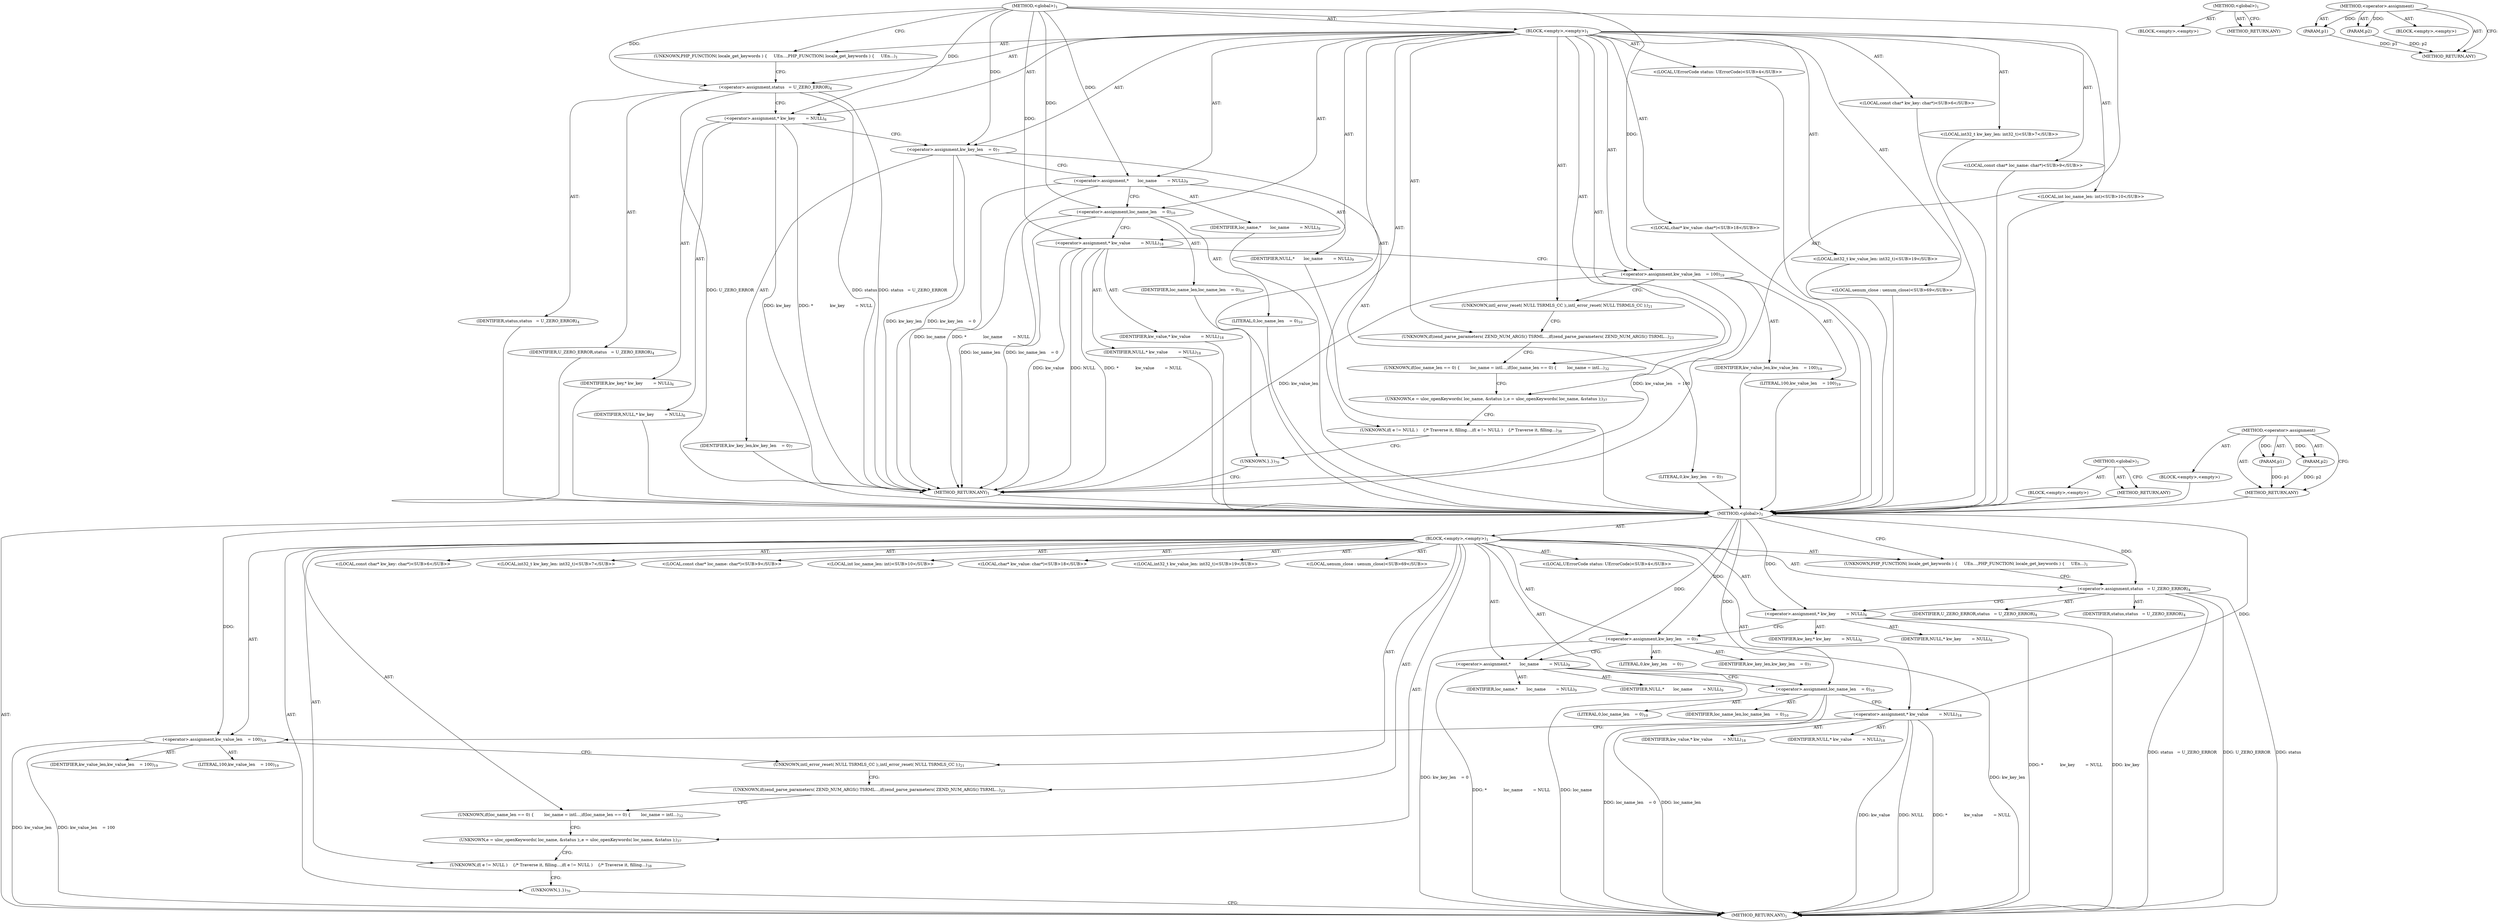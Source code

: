 digraph "&lt;operator&gt;.assignment" {
vulnerable_6 [label=<(METHOD,&lt;global&gt;)<SUB>1</SUB>>];
vulnerable_7 [label=<(BLOCK,&lt;empty&gt;,&lt;empty&gt;)<SUB>1</SUB>>];
vulnerable_8 [label=<(UNKNOWN,PHP_FUNCTION( locale_get_keywords )
 {
     UEn...,PHP_FUNCTION( locale_get_keywords )
 {
     UEn...)<SUB>1</SUB>>];
vulnerable_9 [label="<(LOCAL,UErrorCode status: UErrorCode)<SUB>4</SUB>>"];
vulnerable_10 [label=<(&lt;operator&gt;.assignment,status   = U_ZERO_ERROR)<SUB>4</SUB>>];
vulnerable_11 [label=<(IDENTIFIER,status,status   = U_ZERO_ERROR)<SUB>4</SUB>>];
vulnerable_12 [label=<(IDENTIFIER,U_ZERO_ERROR,status   = U_ZERO_ERROR)<SUB>4</SUB>>];
vulnerable_13 [label="<(LOCAL,const char* kw_key: char*)<SUB>6</SUB>>"];
vulnerable_14 [label=<(&lt;operator&gt;.assignment,*	 	kw_key        = NULL)<SUB>6</SUB>>];
vulnerable_15 [label=<(IDENTIFIER,kw_key,*	 	kw_key        = NULL)<SUB>6</SUB>>];
vulnerable_16 [label=<(IDENTIFIER,NULL,*	 	kw_key        = NULL)<SUB>6</SUB>>];
vulnerable_17 [label="<(LOCAL,int32_t kw_key_len: int32_t)<SUB>7</SUB>>"];
vulnerable_18 [label=<(&lt;operator&gt;.assignment,kw_key_len    = 0)<SUB>7</SUB>>];
vulnerable_19 [label=<(IDENTIFIER,kw_key_len,kw_key_len    = 0)<SUB>7</SUB>>];
vulnerable_20 [label=<(LITERAL,0,kw_key_len    = 0)<SUB>7</SUB>>];
vulnerable_21 [label="<(LOCAL,const char* loc_name: char*)<SUB>9</SUB>>"];
vulnerable_22 [label=<(&lt;operator&gt;.assignment,*       	loc_name        = NULL)<SUB>9</SUB>>];
vulnerable_23 [label=<(IDENTIFIER,loc_name,*       	loc_name        = NULL)<SUB>9</SUB>>];
vulnerable_24 [label=<(IDENTIFIER,NULL,*       	loc_name        = NULL)<SUB>9</SUB>>];
vulnerable_25 [label="<(LOCAL,int loc_name_len: int)<SUB>10</SUB>>"];
vulnerable_26 [label=<(&lt;operator&gt;.assignment,loc_name_len    = 0)<SUB>10</SUB>>];
vulnerable_27 [label=<(IDENTIFIER,loc_name_len,loc_name_len    = 0)<SUB>10</SUB>>];
vulnerable_28 [label=<(LITERAL,0,loc_name_len    = 0)<SUB>10</SUB>>];
vulnerable_29 [label="<(LOCAL,char* kw_value: char*)<SUB>18</SUB>>"];
vulnerable_30 [label=<(&lt;operator&gt;.assignment,*	 	kw_value        = NULL)<SUB>18</SUB>>];
vulnerable_31 [label=<(IDENTIFIER,kw_value,*	 	kw_value        = NULL)<SUB>18</SUB>>];
vulnerable_32 [label=<(IDENTIFIER,NULL,*	 	kw_value        = NULL)<SUB>18</SUB>>];
vulnerable_33 [label="<(LOCAL,int32_t kw_value_len: int32_t)<SUB>19</SUB>>"];
vulnerable_34 [label=<(&lt;operator&gt;.assignment,kw_value_len    = 100)<SUB>19</SUB>>];
vulnerable_35 [label=<(IDENTIFIER,kw_value_len,kw_value_len    = 100)<SUB>19</SUB>>];
vulnerable_36 [label=<(LITERAL,100,kw_value_len    = 100)<SUB>19</SUB>>];
vulnerable_37 [label=<(UNKNOWN,intl_error_reset( NULL TSRMLS_CC );,intl_error_reset( NULL TSRMLS_CC );)<SUB>21</SUB>>];
vulnerable_38 [label=<(UNKNOWN,if(zend_parse_parameters( ZEND_NUM_ARGS() TSRML...,if(zend_parse_parameters( ZEND_NUM_ARGS() TSRML...)<SUB>23</SUB>>];
vulnerable_39 [label=<(UNKNOWN,if(loc_name_len == 0) {
        loc_name = intl...,if(loc_name_len == 0) {
        loc_name = intl...)<SUB>32</SUB>>];
vulnerable_40 [label=<(UNKNOWN,e = uloc_openKeywords( loc_name, &amp;status );,e = uloc_openKeywords( loc_name, &amp;status );)<SUB>37</SUB>>];
vulnerable_41 [label=<(UNKNOWN,if( e != NULL )
    {
		/* Traverse it, filling...,if( e != NULL )
    {
		/* Traverse it, filling...)<SUB>38</SUB>>];
vulnerable_42 [label="<(LOCAL,uenum_close : uenum_close)<SUB>69</SUB>>"];
vulnerable_43 [label=<(UNKNOWN,},})<SUB>70</SUB>>];
vulnerable_44 [label=<(METHOD_RETURN,ANY)<SUB>1</SUB>>];
vulnerable_59 [label=<(METHOD,&lt;global&gt;)<SUB>1</SUB>>];
vulnerable_60 [label=<(BLOCK,&lt;empty&gt;,&lt;empty&gt;)>];
vulnerable_61 [label=<(METHOD_RETURN,ANY)>];
vulnerable_65 [label=<(METHOD,&lt;operator&gt;.assignment)>];
vulnerable_66 [label=<(PARAM,p1)>];
vulnerable_67 [label=<(PARAM,p2)>];
vulnerable_68 [label=<(BLOCK,&lt;empty&gt;,&lt;empty&gt;)>];
vulnerable_69 [label=<(METHOD_RETURN,ANY)>];
fixed_6 [label=<(METHOD,&lt;global&gt;)<SUB>1</SUB>>];
fixed_7 [label=<(BLOCK,&lt;empty&gt;,&lt;empty&gt;)<SUB>1</SUB>>];
fixed_8 [label=<(UNKNOWN,PHP_FUNCTION( locale_get_keywords )
 {
     UEn...,PHP_FUNCTION( locale_get_keywords )
 {
     UEn...)<SUB>1</SUB>>];
fixed_9 [label="<(LOCAL,UErrorCode status: UErrorCode)<SUB>4</SUB>>"];
fixed_10 [label=<(&lt;operator&gt;.assignment,status   = U_ZERO_ERROR)<SUB>4</SUB>>];
fixed_11 [label=<(IDENTIFIER,status,status   = U_ZERO_ERROR)<SUB>4</SUB>>];
fixed_12 [label=<(IDENTIFIER,U_ZERO_ERROR,status   = U_ZERO_ERROR)<SUB>4</SUB>>];
fixed_13 [label="<(LOCAL,const char* kw_key: char*)<SUB>6</SUB>>"];
fixed_14 [label=<(&lt;operator&gt;.assignment,*	 	kw_key        = NULL)<SUB>6</SUB>>];
fixed_15 [label=<(IDENTIFIER,kw_key,*	 	kw_key        = NULL)<SUB>6</SUB>>];
fixed_16 [label=<(IDENTIFIER,NULL,*	 	kw_key        = NULL)<SUB>6</SUB>>];
fixed_17 [label="<(LOCAL,int32_t kw_key_len: int32_t)<SUB>7</SUB>>"];
fixed_18 [label=<(&lt;operator&gt;.assignment,kw_key_len    = 0)<SUB>7</SUB>>];
fixed_19 [label=<(IDENTIFIER,kw_key_len,kw_key_len    = 0)<SUB>7</SUB>>];
fixed_20 [label=<(LITERAL,0,kw_key_len    = 0)<SUB>7</SUB>>];
fixed_21 [label="<(LOCAL,const char* loc_name: char*)<SUB>9</SUB>>"];
fixed_22 [label=<(&lt;operator&gt;.assignment,*       	loc_name        = NULL)<SUB>9</SUB>>];
fixed_23 [label=<(IDENTIFIER,loc_name,*       	loc_name        = NULL)<SUB>9</SUB>>];
fixed_24 [label=<(IDENTIFIER,NULL,*       	loc_name        = NULL)<SUB>9</SUB>>];
fixed_25 [label="<(LOCAL,int loc_name_len: int)<SUB>10</SUB>>"];
fixed_26 [label=<(&lt;operator&gt;.assignment,loc_name_len    = 0)<SUB>10</SUB>>];
fixed_27 [label=<(IDENTIFIER,loc_name_len,loc_name_len    = 0)<SUB>10</SUB>>];
fixed_28 [label=<(LITERAL,0,loc_name_len    = 0)<SUB>10</SUB>>];
fixed_29 [label="<(LOCAL,char* kw_value: char*)<SUB>18</SUB>>"];
fixed_30 [label=<(&lt;operator&gt;.assignment,*	 	kw_value        = NULL)<SUB>18</SUB>>];
fixed_31 [label=<(IDENTIFIER,kw_value,*	 	kw_value        = NULL)<SUB>18</SUB>>];
fixed_32 [label=<(IDENTIFIER,NULL,*	 	kw_value        = NULL)<SUB>18</SUB>>];
fixed_33 [label="<(LOCAL,int32_t kw_value_len: int32_t)<SUB>19</SUB>>"];
fixed_34 [label=<(&lt;operator&gt;.assignment,kw_value_len    = 100)<SUB>19</SUB>>];
fixed_35 [label=<(IDENTIFIER,kw_value_len,kw_value_len    = 100)<SUB>19</SUB>>];
fixed_36 [label=<(LITERAL,100,kw_value_len    = 100)<SUB>19</SUB>>];
fixed_37 [label=<(UNKNOWN,intl_error_reset( NULL TSRMLS_CC );,intl_error_reset( NULL TSRMLS_CC );)<SUB>21</SUB>>];
fixed_38 [label=<(UNKNOWN,if(zend_parse_parameters( ZEND_NUM_ARGS() TSRML...,if(zend_parse_parameters( ZEND_NUM_ARGS() TSRML...)<SUB>23</SUB>>];
fixed_39 [label=<(UNKNOWN,if(loc_name_len == 0) {
        loc_name = intl...,if(loc_name_len == 0) {
        loc_name = intl...)<SUB>32</SUB>>];
fixed_40 [label=<(UNKNOWN,e = uloc_openKeywords( loc_name, &amp;status );,e = uloc_openKeywords( loc_name, &amp;status );)<SUB>37</SUB>>];
fixed_41 [label=<(UNKNOWN,if( e != NULL )
    {
		/* Traverse it, filling...,if( e != NULL )
    {
		/* Traverse it, filling...)<SUB>38</SUB>>];
fixed_42 [label="<(LOCAL,uenum_close : uenum_close)<SUB>69</SUB>>"];
fixed_43 [label=<(UNKNOWN,},})<SUB>70</SUB>>];
fixed_44 [label=<(METHOD_RETURN,ANY)<SUB>1</SUB>>];
fixed_59 [label=<(METHOD,&lt;global&gt;)<SUB>1</SUB>>];
fixed_60 [label=<(BLOCK,&lt;empty&gt;,&lt;empty&gt;)>];
fixed_61 [label=<(METHOD_RETURN,ANY)>];
fixed_65 [label=<(METHOD,&lt;operator&gt;.assignment)>];
fixed_66 [label=<(PARAM,p1)>];
fixed_67 [label=<(PARAM,p2)>];
fixed_68 [label=<(BLOCK,&lt;empty&gt;,&lt;empty&gt;)>];
fixed_69 [label=<(METHOD_RETURN,ANY)>];
vulnerable_6 -> vulnerable_7  [key=0, label="AST: "];
vulnerable_6 -> vulnerable_44  [key=0, label="AST: "];
vulnerable_6 -> vulnerable_8  [key=0, label="CFG: "];
vulnerable_6 -> vulnerable_10  [key=0, label="DDG: "];
vulnerable_6 -> vulnerable_14  [key=0, label="DDG: "];
vulnerable_6 -> vulnerable_18  [key=0, label="DDG: "];
vulnerable_6 -> vulnerable_22  [key=0, label="DDG: "];
vulnerable_6 -> vulnerable_26  [key=0, label="DDG: "];
vulnerable_6 -> vulnerable_30  [key=0, label="DDG: "];
vulnerable_6 -> vulnerable_34  [key=0, label="DDG: "];
vulnerable_7 -> vulnerable_8  [key=0, label="AST: "];
vulnerable_7 -> vulnerable_9  [key=0, label="AST: "];
vulnerable_7 -> vulnerable_10  [key=0, label="AST: "];
vulnerable_7 -> vulnerable_13  [key=0, label="AST: "];
vulnerable_7 -> vulnerable_14  [key=0, label="AST: "];
vulnerable_7 -> vulnerable_17  [key=0, label="AST: "];
vulnerable_7 -> vulnerable_18  [key=0, label="AST: "];
vulnerable_7 -> vulnerable_21  [key=0, label="AST: "];
vulnerable_7 -> vulnerable_22  [key=0, label="AST: "];
vulnerable_7 -> vulnerable_25  [key=0, label="AST: "];
vulnerable_7 -> vulnerable_26  [key=0, label="AST: "];
vulnerable_7 -> vulnerable_29  [key=0, label="AST: "];
vulnerable_7 -> vulnerable_30  [key=0, label="AST: "];
vulnerable_7 -> vulnerable_33  [key=0, label="AST: "];
vulnerable_7 -> vulnerable_34  [key=0, label="AST: "];
vulnerable_7 -> vulnerable_37  [key=0, label="AST: "];
vulnerable_7 -> vulnerable_38  [key=0, label="AST: "];
vulnerable_7 -> vulnerable_39  [key=0, label="AST: "];
vulnerable_7 -> vulnerable_40  [key=0, label="AST: "];
vulnerable_7 -> vulnerable_41  [key=0, label="AST: "];
vulnerable_7 -> vulnerable_42  [key=0, label="AST: "];
vulnerable_7 -> vulnerable_43  [key=0, label="AST: "];
vulnerable_8 -> vulnerable_10  [key=0, label="CFG: "];
vulnerable_10 -> vulnerable_11  [key=0, label="AST: "];
vulnerable_10 -> vulnerable_12  [key=0, label="AST: "];
vulnerable_10 -> vulnerable_14  [key=0, label="CFG: "];
vulnerable_10 -> vulnerable_44  [key=0, label="DDG: status"];
vulnerable_10 -> vulnerable_44  [key=1, label="DDG: status   = U_ZERO_ERROR"];
vulnerable_10 -> vulnerable_44  [key=2, label="DDG: U_ZERO_ERROR"];
vulnerable_14 -> vulnerable_15  [key=0, label="AST: "];
vulnerable_14 -> vulnerable_16  [key=0, label="AST: "];
vulnerable_14 -> vulnerable_18  [key=0, label="CFG: "];
vulnerable_14 -> vulnerable_44  [key=0, label="DDG: kw_key"];
vulnerable_14 -> vulnerable_44  [key=1, label="DDG: *	 	kw_key        = NULL"];
vulnerable_18 -> vulnerable_19  [key=0, label="AST: "];
vulnerable_18 -> vulnerable_20  [key=0, label="AST: "];
vulnerable_18 -> vulnerable_22  [key=0, label="CFG: "];
vulnerable_18 -> vulnerable_44  [key=0, label="DDG: kw_key_len"];
vulnerable_18 -> vulnerable_44  [key=1, label="DDG: kw_key_len    = 0"];
vulnerable_22 -> vulnerable_23  [key=0, label="AST: "];
vulnerable_22 -> vulnerable_24  [key=0, label="AST: "];
vulnerable_22 -> vulnerable_26  [key=0, label="CFG: "];
vulnerable_22 -> vulnerable_44  [key=0, label="DDG: loc_name"];
vulnerable_22 -> vulnerable_44  [key=1, label="DDG: *       	loc_name        = NULL"];
vulnerable_26 -> vulnerable_27  [key=0, label="AST: "];
vulnerable_26 -> vulnerable_28  [key=0, label="AST: "];
vulnerable_26 -> vulnerable_30  [key=0, label="CFG: "];
vulnerable_26 -> vulnerable_44  [key=0, label="DDG: loc_name_len"];
vulnerable_26 -> vulnerable_44  [key=1, label="DDG: loc_name_len    = 0"];
vulnerable_30 -> vulnerable_31  [key=0, label="AST: "];
vulnerable_30 -> vulnerable_32  [key=0, label="AST: "];
vulnerable_30 -> vulnerable_34  [key=0, label="CFG: "];
vulnerable_30 -> vulnerable_44  [key=0, label="DDG: kw_value"];
vulnerable_30 -> vulnerable_44  [key=1, label="DDG: NULL"];
vulnerable_30 -> vulnerable_44  [key=2, label="DDG: *	 	kw_value        = NULL"];
vulnerable_34 -> vulnerable_35  [key=0, label="AST: "];
vulnerable_34 -> vulnerable_36  [key=0, label="AST: "];
vulnerable_34 -> vulnerable_37  [key=0, label="CFG: "];
vulnerable_34 -> vulnerable_44  [key=0, label="DDG: kw_value_len"];
vulnerable_34 -> vulnerable_44  [key=1, label="DDG: kw_value_len    = 100"];
vulnerable_37 -> vulnerable_38  [key=0, label="CFG: "];
vulnerable_38 -> vulnerable_39  [key=0, label="CFG: "];
vulnerable_39 -> vulnerable_40  [key=0, label="CFG: "];
vulnerable_40 -> vulnerable_41  [key=0, label="CFG: "];
vulnerable_41 -> vulnerable_43  [key=0, label="CFG: "];
vulnerable_43 -> vulnerable_44  [key=0, label="CFG: "];
vulnerable_59 -> vulnerable_60  [key=0, label="AST: "];
vulnerable_59 -> vulnerable_61  [key=0, label="AST: "];
vulnerable_59 -> vulnerable_61  [key=1, label="CFG: "];
vulnerable_65 -> vulnerable_66  [key=0, label="AST: "];
vulnerable_65 -> vulnerable_66  [key=1, label="DDG: "];
vulnerable_65 -> vulnerable_68  [key=0, label="AST: "];
vulnerable_65 -> vulnerable_67  [key=0, label="AST: "];
vulnerable_65 -> vulnerable_67  [key=1, label="DDG: "];
vulnerable_65 -> vulnerable_69  [key=0, label="AST: "];
vulnerable_65 -> vulnerable_69  [key=1, label="CFG: "];
vulnerable_66 -> vulnerable_69  [key=0, label="DDG: p1"];
vulnerable_67 -> vulnerable_69  [key=0, label="DDG: p2"];
fixed_6 -> fixed_7  [key=0, label="AST: "];
fixed_6 -> fixed_44  [key=0, label="AST: "];
fixed_6 -> fixed_8  [key=0, label="CFG: "];
fixed_6 -> fixed_10  [key=0, label="DDG: "];
fixed_6 -> fixed_14  [key=0, label="DDG: "];
fixed_6 -> fixed_18  [key=0, label="DDG: "];
fixed_6 -> fixed_22  [key=0, label="DDG: "];
fixed_6 -> fixed_26  [key=0, label="DDG: "];
fixed_6 -> fixed_30  [key=0, label="DDG: "];
fixed_6 -> fixed_34  [key=0, label="DDG: "];
fixed_7 -> fixed_8  [key=0, label="AST: "];
fixed_7 -> fixed_9  [key=0, label="AST: "];
fixed_7 -> fixed_10  [key=0, label="AST: "];
fixed_7 -> fixed_13  [key=0, label="AST: "];
fixed_7 -> fixed_14  [key=0, label="AST: "];
fixed_7 -> fixed_17  [key=0, label="AST: "];
fixed_7 -> fixed_18  [key=0, label="AST: "];
fixed_7 -> fixed_21  [key=0, label="AST: "];
fixed_7 -> fixed_22  [key=0, label="AST: "];
fixed_7 -> fixed_25  [key=0, label="AST: "];
fixed_7 -> fixed_26  [key=0, label="AST: "];
fixed_7 -> fixed_29  [key=0, label="AST: "];
fixed_7 -> fixed_30  [key=0, label="AST: "];
fixed_7 -> fixed_33  [key=0, label="AST: "];
fixed_7 -> fixed_34  [key=0, label="AST: "];
fixed_7 -> fixed_37  [key=0, label="AST: "];
fixed_7 -> fixed_38  [key=0, label="AST: "];
fixed_7 -> fixed_39  [key=0, label="AST: "];
fixed_7 -> fixed_40  [key=0, label="AST: "];
fixed_7 -> fixed_41  [key=0, label="AST: "];
fixed_7 -> fixed_42  [key=0, label="AST: "];
fixed_7 -> fixed_43  [key=0, label="AST: "];
fixed_8 -> fixed_10  [key=0, label="CFG: "];
fixed_9 -> vulnerable_6  [key=0];
fixed_10 -> fixed_11  [key=0, label="AST: "];
fixed_10 -> fixed_12  [key=0, label="AST: "];
fixed_10 -> fixed_14  [key=0, label="CFG: "];
fixed_10 -> fixed_44  [key=0, label="DDG: status"];
fixed_10 -> fixed_44  [key=1, label="DDG: status   = U_ZERO_ERROR"];
fixed_10 -> fixed_44  [key=2, label="DDG: U_ZERO_ERROR"];
fixed_11 -> vulnerable_6  [key=0];
fixed_12 -> vulnerable_6  [key=0];
fixed_13 -> vulnerable_6  [key=0];
fixed_14 -> fixed_15  [key=0, label="AST: "];
fixed_14 -> fixed_16  [key=0, label="AST: "];
fixed_14 -> fixed_18  [key=0, label="CFG: "];
fixed_14 -> fixed_44  [key=0, label="DDG: kw_key"];
fixed_14 -> fixed_44  [key=1, label="DDG: *	 	kw_key        = NULL"];
fixed_15 -> vulnerable_6  [key=0];
fixed_16 -> vulnerable_6  [key=0];
fixed_17 -> vulnerable_6  [key=0];
fixed_18 -> fixed_19  [key=0, label="AST: "];
fixed_18 -> fixed_20  [key=0, label="AST: "];
fixed_18 -> fixed_22  [key=0, label="CFG: "];
fixed_18 -> fixed_44  [key=0, label="DDG: kw_key_len"];
fixed_18 -> fixed_44  [key=1, label="DDG: kw_key_len    = 0"];
fixed_19 -> vulnerable_6  [key=0];
fixed_20 -> vulnerable_6  [key=0];
fixed_21 -> vulnerable_6  [key=0];
fixed_22 -> fixed_23  [key=0, label="AST: "];
fixed_22 -> fixed_24  [key=0, label="AST: "];
fixed_22 -> fixed_26  [key=0, label="CFG: "];
fixed_22 -> fixed_44  [key=0, label="DDG: loc_name"];
fixed_22 -> fixed_44  [key=1, label="DDG: *       	loc_name        = NULL"];
fixed_23 -> vulnerable_6  [key=0];
fixed_24 -> vulnerable_6  [key=0];
fixed_25 -> vulnerable_6  [key=0];
fixed_26 -> fixed_27  [key=0, label="AST: "];
fixed_26 -> fixed_28  [key=0, label="AST: "];
fixed_26 -> fixed_30  [key=0, label="CFG: "];
fixed_26 -> fixed_44  [key=0, label="DDG: loc_name_len"];
fixed_26 -> fixed_44  [key=1, label="DDG: loc_name_len    = 0"];
fixed_27 -> vulnerable_6  [key=0];
fixed_28 -> vulnerable_6  [key=0];
fixed_29 -> vulnerable_6  [key=0];
fixed_30 -> fixed_31  [key=0, label="AST: "];
fixed_30 -> fixed_32  [key=0, label="AST: "];
fixed_30 -> fixed_34  [key=0, label="CFG: "];
fixed_30 -> fixed_44  [key=0, label="DDG: kw_value"];
fixed_30 -> fixed_44  [key=1, label="DDG: NULL"];
fixed_30 -> fixed_44  [key=2, label="DDG: *	 	kw_value        = NULL"];
fixed_31 -> vulnerable_6  [key=0];
fixed_32 -> vulnerable_6  [key=0];
fixed_33 -> vulnerable_6  [key=0];
fixed_34 -> fixed_35  [key=0, label="AST: "];
fixed_34 -> fixed_36  [key=0, label="AST: "];
fixed_34 -> fixed_37  [key=0, label="CFG: "];
fixed_34 -> fixed_44  [key=0, label="DDG: kw_value_len"];
fixed_34 -> fixed_44  [key=1, label="DDG: kw_value_len    = 100"];
fixed_35 -> vulnerable_6  [key=0];
fixed_36 -> vulnerable_6  [key=0];
fixed_37 -> fixed_38  [key=0, label="CFG: "];
fixed_38 -> fixed_39  [key=0, label="CFG: "];
fixed_39 -> fixed_40  [key=0, label="CFG: "];
fixed_40 -> fixed_41  [key=0, label="CFG: "];
fixed_41 -> fixed_43  [key=0, label="CFG: "];
fixed_42 -> vulnerable_6  [key=0];
fixed_43 -> fixed_44  [key=0, label="CFG: "];
fixed_44 -> vulnerable_6  [key=0];
fixed_59 -> fixed_60  [key=0, label="AST: "];
fixed_59 -> fixed_61  [key=0, label="AST: "];
fixed_59 -> fixed_61  [key=1, label="CFG: "];
fixed_60 -> vulnerable_6  [key=0];
fixed_61 -> vulnerable_6  [key=0];
fixed_65 -> fixed_66  [key=0, label="AST: "];
fixed_65 -> fixed_66  [key=1, label="DDG: "];
fixed_65 -> fixed_68  [key=0, label="AST: "];
fixed_65 -> fixed_67  [key=0, label="AST: "];
fixed_65 -> fixed_67  [key=1, label="DDG: "];
fixed_65 -> fixed_69  [key=0, label="AST: "];
fixed_65 -> fixed_69  [key=1, label="CFG: "];
fixed_66 -> fixed_69  [key=0, label="DDG: p1"];
fixed_67 -> fixed_69  [key=0, label="DDG: p2"];
fixed_68 -> vulnerable_6  [key=0];
fixed_69 -> vulnerable_6  [key=0];
}
